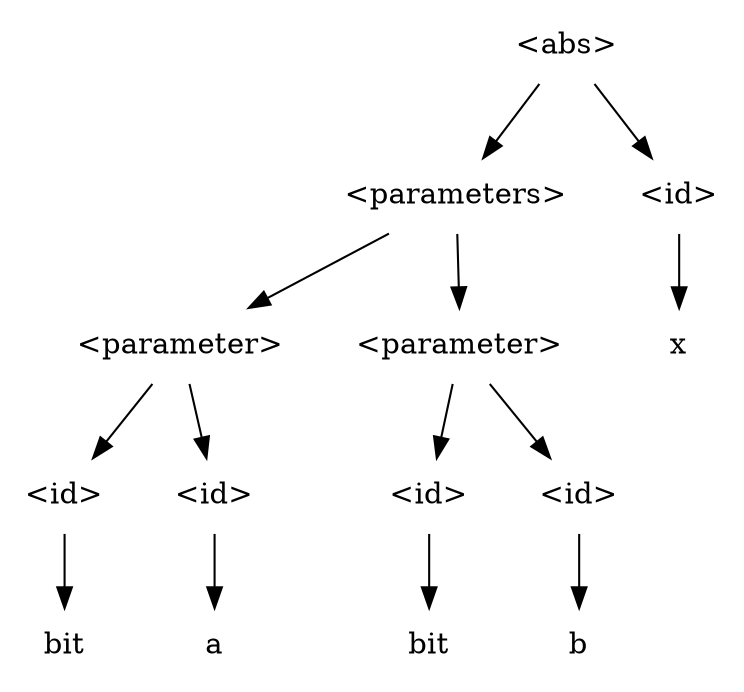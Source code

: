 digraph 
{
0 [shape = plaintext, label = "bit"];
1 [shape = plaintext, label = "<id>"];
1 -> 0
2 [shape = plaintext, label = "a"];
3 [shape = plaintext, label = "<id>"];
3 -> 2
4 [shape = plaintext, label = "<parameter>"];
4 -> 1
4 -> 3
5 [shape = plaintext, label = "bit"];
6 [shape = plaintext, label = "<id>"];
6 -> 5
7 [shape = plaintext, label = "b"];
8 [shape = plaintext, label = "<id>"];
8 -> 7
9 [shape = plaintext, label = "<parameter>"];
9 -> 6
9 -> 8
10 [shape = plaintext, label = "<parameters>"];
10 -> 4
10 -> 9
11 [shape = plaintext, label = "x"];
12 [shape = plaintext, label = "<id>"];
12 -> 11
13 [shape = plaintext, label = "<abs>"];
13 -> 10
13 -> 12
}